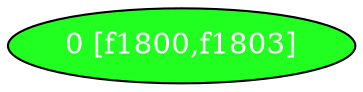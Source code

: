 diGraph libnss3{
	libnss3_0  [style=filled fillcolor="#20FF20" fontcolor="#ffffff" shape=oval label="0 [f1800,f1803]"]


}